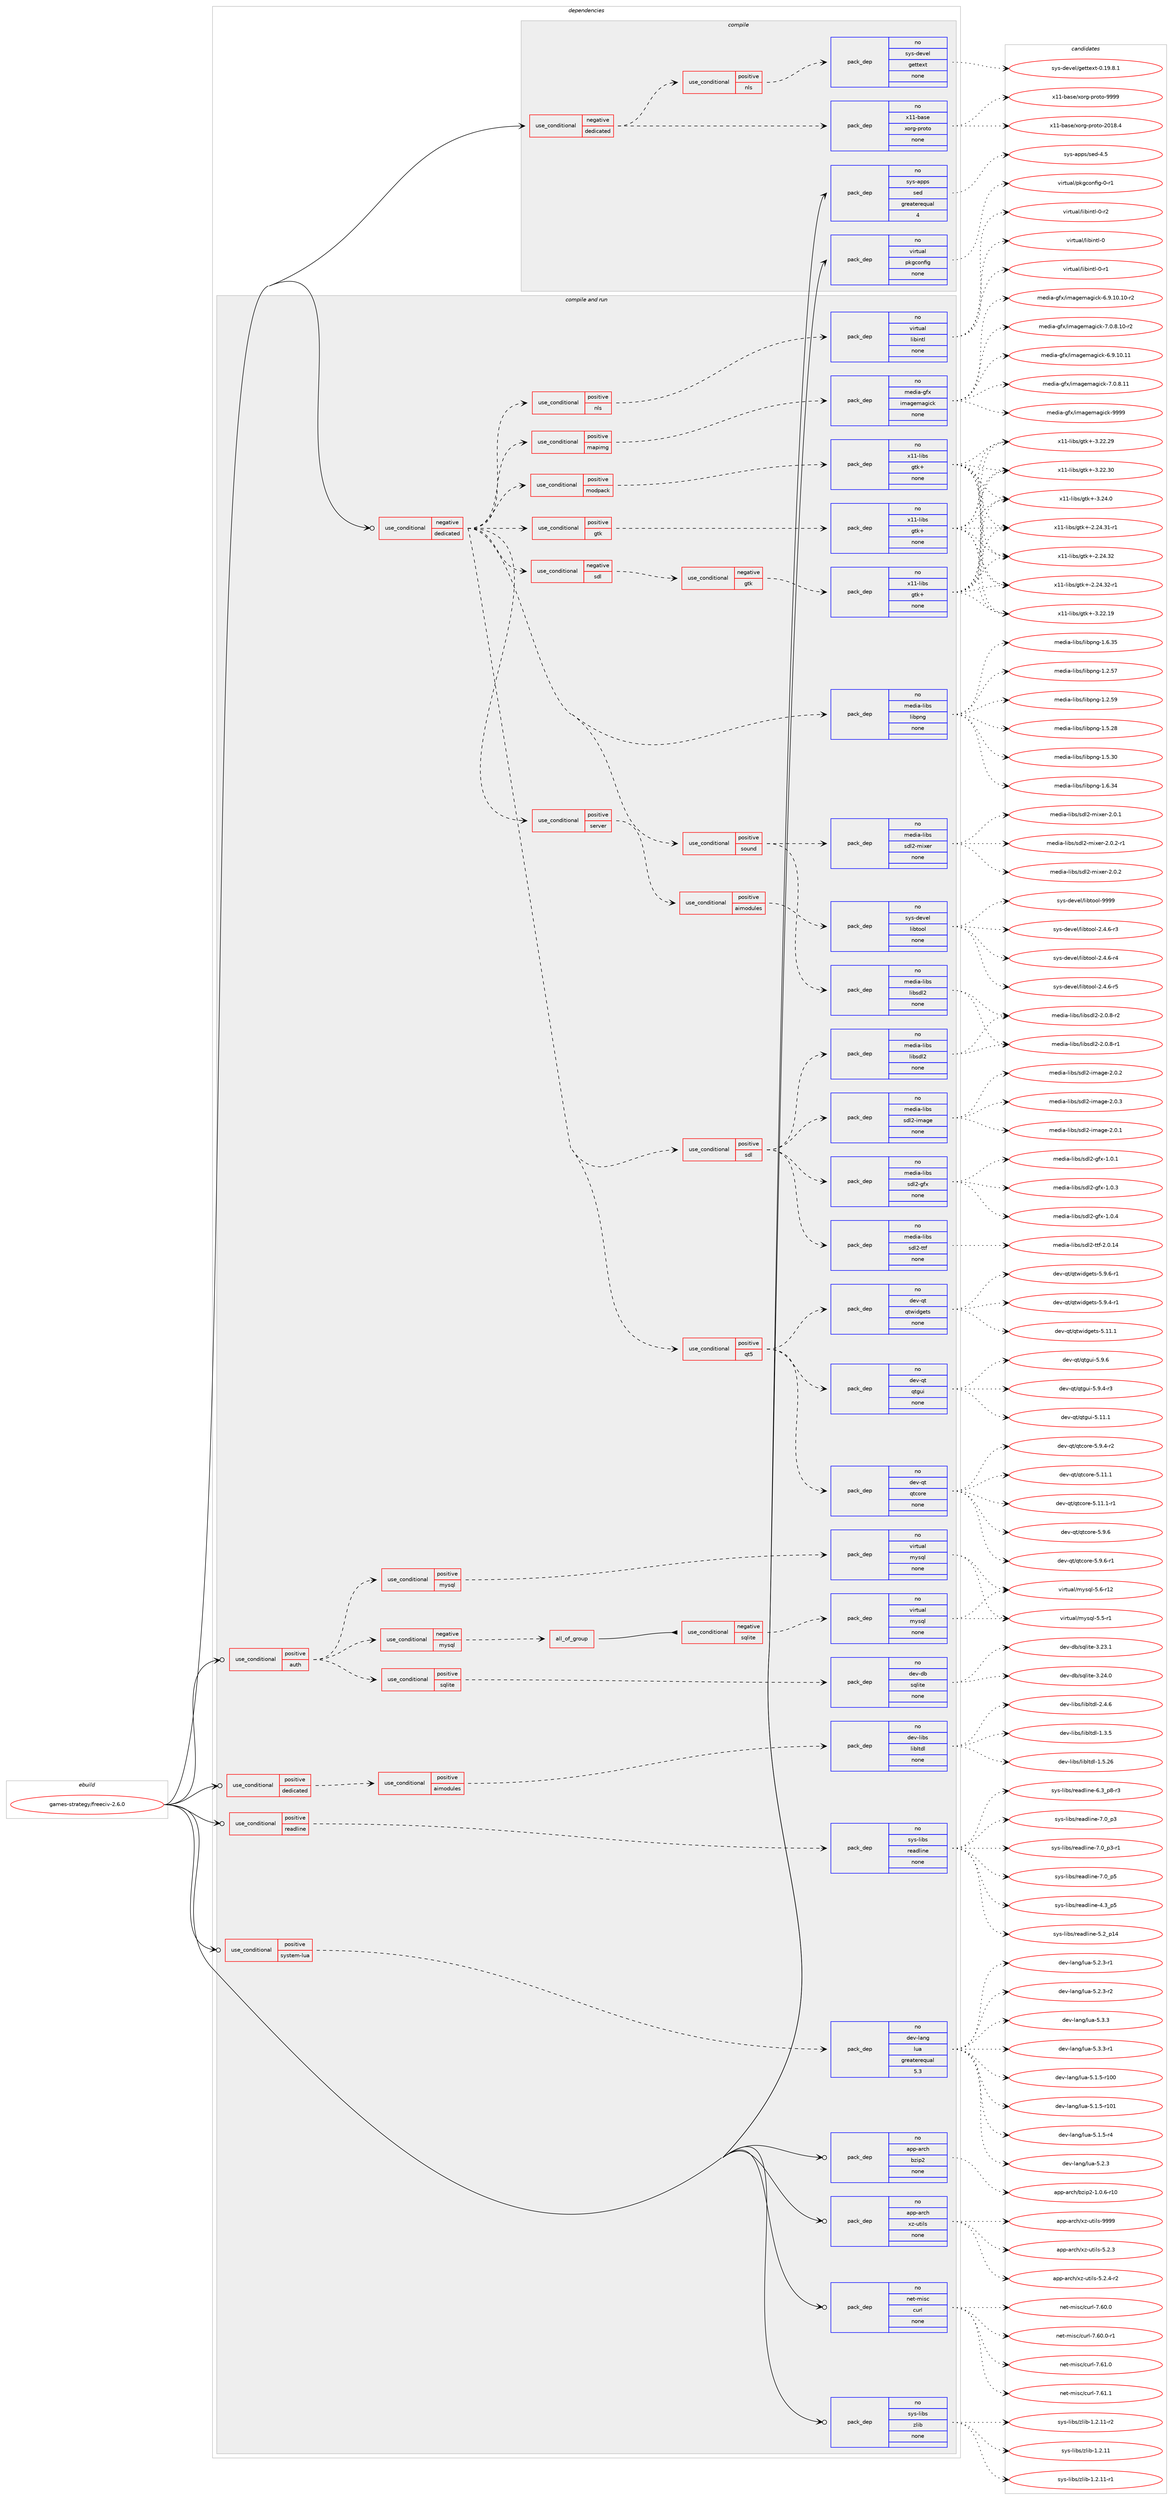 digraph prolog {

# *************
# Graph options
# *************

newrank=true;
concentrate=true;
compound=true;
graph [rankdir=LR,fontname=Helvetica,fontsize=10,ranksep=1.5];#, ranksep=2.5, nodesep=0.2];
edge  [arrowhead=vee];
node  [fontname=Helvetica,fontsize=10];

# **********
# The ebuild
# **********

subgraph cluster_leftcol {
color=gray;
rank=same;
label=<<i>ebuild</i>>;
id [label="games-strategy/freeciv-2.6.0", color=red, width=4, href="../games-strategy/freeciv-2.6.0.svg"];
}

# ****************
# The dependencies
# ****************

subgraph cluster_midcol {
color=gray;
label=<<i>dependencies</i>>;
subgraph cluster_compile {
fillcolor="#eeeeee";
style=filled;
label=<<i>compile</i>>;
subgraph cond2188 {
dependency6386 [label=<<TABLE BORDER="0" CELLBORDER="1" CELLSPACING="0" CELLPADDING="4"><TR><TD ROWSPAN="3" CELLPADDING="10">use_conditional</TD></TR><TR><TD>negative</TD></TR><TR><TD>dedicated</TD></TR></TABLE>>, shape=none, color=red];
subgraph pack4092 {
dependency6387 [label=<<TABLE BORDER="0" CELLBORDER="1" CELLSPACING="0" CELLPADDING="4" WIDTH="220"><TR><TD ROWSPAN="6" CELLPADDING="30">pack_dep</TD></TR><TR><TD WIDTH="110">no</TD></TR><TR><TD>x11-base</TD></TR><TR><TD>xorg-proto</TD></TR><TR><TD>none</TD></TR><TR><TD></TD></TR></TABLE>>, shape=none, color=blue];
}
dependency6386:e -> dependency6387:w [weight=20,style="dashed",arrowhead="vee"];
subgraph cond2189 {
dependency6388 [label=<<TABLE BORDER="0" CELLBORDER="1" CELLSPACING="0" CELLPADDING="4"><TR><TD ROWSPAN="3" CELLPADDING="10">use_conditional</TD></TR><TR><TD>positive</TD></TR><TR><TD>nls</TD></TR></TABLE>>, shape=none, color=red];
subgraph pack4093 {
dependency6389 [label=<<TABLE BORDER="0" CELLBORDER="1" CELLSPACING="0" CELLPADDING="4" WIDTH="220"><TR><TD ROWSPAN="6" CELLPADDING="30">pack_dep</TD></TR><TR><TD WIDTH="110">no</TD></TR><TR><TD>sys-devel</TD></TR><TR><TD>gettext</TD></TR><TR><TD>none</TD></TR><TR><TD></TD></TR></TABLE>>, shape=none, color=blue];
}
dependency6388:e -> dependency6389:w [weight=20,style="dashed",arrowhead="vee"];
}
dependency6386:e -> dependency6388:w [weight=20,style="dashed",arrowhead="vee"];
}
id:e -> dependency6386:w [weight=20,style="solid",arrowhead="vee"];
subgraph pack4094 {
dependency6390 [label=<<TABLE BORDER="0" CELLBORDER="1" CELLSPACING="0" CELLPADDING="4" WIDTH="220"><TR><TD ROWSPAN="6" CELLPADDING="30">pack_dep</TD></TR><TR><TD WIDTH="110">no</TD></TR><TR><TD>sys-apps</TD></TR><TR><TD>sed</TD></TR><TR><TD>greaterequal</TD></TR><TR><TD>4</TD></TR></TABLE>>, shape=none, color=blue];
}
id:e -> dependency6390:w [weight=20,style="solid",arrowhead="vee"];
subgraph pack4095 {
dependency6391 [label=<<TABLE BORDER="0" CELLBORDER="1" CELLSPACING="0" CELLPADDING="4" WIDTH="220"><TR><TD ROWSPAN="6" CELLPADDING="30">pack_dep</TD></TR><TR><TD WIDTH="110">no</TD></TR><TR><TD>virtual</TD></TR><TR><TD>pkgconfig</TD></TR><TR><TD>none</TD></TR><TR><TD></TD></TR></TABLE>>, shape=none, color=blue];
}
id:e -> dependency6391:w [weight=20,style="solid",arrowhead="vee"];
}
subgraph cluster_compileandrun {
fillcolor="#eeeeee";
style=filled;
label=<<i>compile and run</i>>;
subgraph cond2190 {
dependency6392 [label=<<TABLE BORDER="0" CELLBORDER="1" CELLSPACING="0" CELLPADDING="4"><TR><TD ROWSPAN="3" CELLPADDING="10">use_conditional</TD></TR><TR><TD>negative</TD></TR><TR><TD>dedicated</TD></TR></TABLE>>, shape=none, color=red];
subgraph pack4096 {
dependency6393 [label=<<TABLE BORDER="0" CELLBORDER="1" CELLSPACING="0" CELLPADDING="4" WIDTH="220"><TR><TD ROWSPAN="6" CELLPADDING="30">pack_dep</TD></TR><TR><TD WIDTH="110">no</TD></TR><TR><TD>media-libs</TD></TR><TR><TD>libpng</TD></TR><TR><TD>none</TD></TR><TR><TD></TD></TR></TABLE>>, shape=none, color=blue];
}
dependency6392:e -> dependency6393:w [weight=20,style="dashed",arrowhead="vee"];
subgraph cond2191 {
dependency6394 [label=<<TABLE BORDER="0" CELLBORDER="1" CELLSPACING="0" CELLPADDING="4"><TR><TD ROWSPAN="3" CELLPADDING="10">use_conditional</TD></TR><TR><TD>positive</TD></TR><TR><TD>gtk</TD></TR></TABLE>>, shape=none, color=red];
subgraph pack4097 {
dependency6395 [label=<<TABLE BORDER="0" CELLBORDER="1" CELLSPACING="0" CELLPADDING="4" WIDTH="220"><TR><TD ROWSPAN="6" CELLPADDING="30">pack_dep</TD></TR><TR><TD WIDTH="110">no</TD></TR><TR><TD>x11-libs</TD></TR><TR><TD>gtk+</TD></TR><TR><TD>none</TD></TR><TR><TD></TD></TR></TABLE>>, shape=none, color=blue];
}
dependency6394:e -> dependency6395:w [weight=20,style="dashed",arrowhead="vee"];
}
dependency6392:e -> dependency6394:w [weight=20,style="dashed",arrowhead="vee"];
subgraph cond2192 {
dependency6396 [label=<<TABLE BORDER="0" CELLBORDER="1" CELLSPACING="0" CELLPADDING="4"><TR><TD ROWSPAN="3" CELLPADDING="10">use_conditional</TD></TR><TR><TD>positive</TD></TR><TR><TD>mapimg</TD></TR></TABLE>>, shape=none, color=red];
subgraph pack4098 {
dependency6397 [label=<<TABLE BORDER="0" CELLBORDER="1" CELLSPACING="0" CELLPADDING="4" WIDTH="220"><TR><TD ROWSPAN="6" CELLPADDING="30">pack_dep</TD></TR><TR><TD WIDTH="110">no</TD></TR><TR><TD>media-gfx</TD></TR><TR><TD>imagemagick</TD></TR><TR><TD>none</TD></TR><TR><TD></TD></TR></TABLE>>, shape=none, color=blue];
}
dependency6396:e -> dependency6397:w [weight=20,style="dashed",arrowhead="vee"];
}
dependency6392:e -> dependency6396:w [weight=20,style="dashed",arrowhead="vee"];
subgraph cond2193 {
dependency6398 [label=<<TABLE BORDER="0" CELLBORDER="1" CELLSPACING="0" CELLPADDING="4"><TR><TD ROWSPAN="3" CELLPADDING="10">use_conditional</TD></TR><TR><TD>positive</TD></TR><TR><TD>modpack</TD></TR></TABLE>>, shape=none, color=red];
subgraph pack4099 {
dependency6399 [label=<<TABLE BORDER="0" CELLBORDER="1" CELLSPACING="0" CELLPADDING="4" WIDTH="220"><TR><TD ROWSPAN="6" CELLPADDING="30">pack_dep</TD></TR><TR><TD WIDTH="110">no</TD></TR><TR><TD>x11-libs</TD></TR><TR><TD>gtk+</TD></TR><TR><TD>none</TD></TR><TR><TD></TD></TR></TABLE>>, shape=none, color=blue];
}
dependency6398:e -> dependency6399:w [weight=20,style="dashed",arrowhead="vee"];
}
dependency6392:e -> dependency6398:w [weight=20,style="dashed",arrowhead="vee"];
subgraph cond2194 {
dependency6400 [label=<<TABLE BORDER="0" CELLBORDER="1" CELLSPACING="0" CELLPADDING="4"><TR><TD ROWSPAN="3" CELLPADDING="10">use_conditional</TD></TR><TR><TD>positive</TD></TR><TR><TD>nls</TD></TR></TABLE>>, shape=none, color=red];
subgraph pack4100 {
dependency6401 [label=<<TABLE BORDER="0" CELLBORDER="1" CELLSPACING="0" CELLPADDING="4" WIDTH="220"><TR><TD ROWSPAN="6" CELLPADDING="30">pack_dep</TD></TR><TR><TD WIDTH="110">no</TD></TR><TR><TD>virtual</TD></TR><TR><TD>libintl</TD></TR><TR><TD>none</TD></TR><TR><TD></TD></TR></TABLE>>, shape=none, color=blue];
}
dependency6400:e -> dependency6401:w [weight=20,style="dashed",arrowhead="vee"];
}
dependency6392:e -> dependency6400:w [weight=20,style="dashed",arrowhead="vee"];
subgraph cond2195 {
dependency6402 [label=<<TABLE BORDER="0" CELLBORDER="1" CELLSPACING="0" CELLPADDING="4"><TR><TD ROWSPAN="3" CELLPADDING="10">use_conditional</TD></TR><TR><TD>positive</TD></TR><TR><TD>qt5</TD></TR></TABLE>>, shape=none, color=red];
subgraph pack4101 {
dependency6403 [label=<<TABLE BORDER="0" CELLBORDER="1" CELLSPACING="0" CELLPADDING="4" WIDTH="220"><TR><TD ROWSPAN="6" CELLPADDING="30">pack_dep</TD></TR><TR><TD WIDTH="110">no</TD></TR><TR><TD>dev-qt</TD></TR><TR><TD>qtcore</TD></TR><TR><TD>none</TD></TR><TR><TD></TD></TR></TABLE>>, shape=none, color=blue];
}
dependency6402:e -> dependency6403:w [weight=20,style="dashed",arrowhead="vee"];
subgraph pack4102 {
dependency6404 [label=<<TABLE BORDER="0" CELLBORDER="1" CELLSPACING="0" CELLPADDING="4" WIDTH="220"><TR><TD ROWSPAN="6" CELLPADDING="30">pack_dep</TD></TR><TR><TD WIDTH="110">no</TD></TR><TR><TD>dev-qt</TD></TR><TR><TD>qtgui</TD></TR><TR><TD>none</TD></TR><TR><TD></TD></TR></TABLE>>, shape=none, color=blue];
}
dependency6402:e -> dependency6404:w [weight=20,style="dashed",arrowhead="vee"];
subgraph pack4103 {
dependency6405 [label=<<TABLE BORDER="0" CELLBORDER="1" CELLSPACING="0" CELLPADDING="4" WIDTH="220"><TR><TD ROWSPAN="6" CELLPADDING="30">pack_dep</TD></TR><TR><TD WIDTH="110">no</TD></TR><TR><TD>dev-qt</TD></TR><TR><TD>qtwidgets</TD></TR><TR><TD>none</TD></TR><TR><TD></TD></TR></TABLE>>, shape=none, color=blue];
}
dependency6402:e -> dependency6405:w [weight=20,style="dashed",arrowhead="vee"];
}
dependency6392:e -> dependency6402:w [weight=20,style="dashed",arrowhead="vee"];
subgraph cond2196 {
dependency6406 [label=<<TABLE BORDER="0" CELLBORDER="1" CELLSPACING="0" CELLPADDING="4"><TR><TD ROWSPAN="3" CELLPADDING="10">use_conditional</TD></TR><TR><TD>positive</TD></TR><TR><TD>sdl</TD></TR></TABLE>>, shape=none, color=red];
subgraph pack4104 {
dependency6407 [label=<<TABLE BORDER="0" CELLBORDER="1" CELLSPACING="0" CELLPADDING="4" WIDTH="220"><TR><TD ROWSPAN="6" CELLPADDING="30">pack_dep</TD></TR><TR><TD WIDTH="110">no</TD></TR><TR><TD>media-libs</TD></TR><TR><TD>libsdl2</TD></TR><TR><TD>none</TD></TR><TR><TD></TD></TR></TABLE>>, shape=none, color=blue];
}
dependency6406:e -> dependency6407:w [weight=20,style="dashed",arrowhead="vee"];
subgraph pack4105 {
dependency6408 [label=<<TABLE BORDER="0" CELLBORDER="1" CELLSPACING="0" CELLPADDING="4" WIDTH="220"><TR><TD ROWSPAN="6" CELLPADDING="30">pack_dep</TD></TR><TR><TD WIDTH="110">no</TD></TR><TR><TD>media-libs</TD></TR><TR><TD>sdl2-gfx</TD></TR><TR><TD>none</TD></TR><TR><TD></TD></TR></TABLE>>, shape=none, color=blue];
}
dependency6406:e -> dependency6408:w [weight=20,style="dashed",arrowhead="vee"];
subgraph pack4106 {
dependency6409 [label=<<TABLE BORDER="0" CELLBORDER="1" CELLSPACING="0" CELLPADDING="4" WIDTH="220"><TR><TD ROWSPAN="6" CELLPADDING="30">pack_dep</TD></TR><TR><TD WIDTH="110">no</TD></TR><TR><TD>media-libs</TD></TR><TR><TD>sdl2-image</TD></TR><TR><TD>none</TD></TR><TR><TD></TD></TR></TABLE>>, shape=none, color=blue];
}
dependency6406:e -> dependency6409:w [weight=20,style="dashed",arrowhead="vee"];
subgraph pack4107 {
dependency6410 [label=<<TABLE BORDER="0" CELLBORDER="1" CELLSPACING="0" CELLPADDING="4" WIDTH="220"><TR><TD ROWSPAN="6" CELLPADDING="30">pack_dep</TD></TR><TR><TD WIDTH="110">no</TD></TR><TR><TD>media-libs</TD></TR><TR><TD>sdl2-ttf</TD></TR><TR><TD>none</TD></TR><TR><TD></TD></TR></TABLE>>, shape=none, color=blue];
}
dependency6406:e -> dependency6410:w [weight=20,style="dashed",arrowhead="vee"];
}
dependency6392:e -> dependency6406:w [weight=20,style="dashed",arrowhead="vee"];
subgraph cond2197 {
dependency6411 [label=<<TABLE BORDER="0" CELLBORDER="1" CELLSPACING="0" CELLPADDING="4"><TR><TD ROWSPAN="3" CELLPADDING="10">use_conditional</TD></TR><TR><TD>positive</TD></TR><TR><TD>server</TD></TR></TABLE>>, shape=none, color=red];
subgraph cond2198 {
dependency6412 [label=<<TABLE BORDER="0" CELLBORDER="1" CELLSPACING="0" CELLPADDING="4"><TR><TD ROWSPAN="3" CELLPADDING="10">use_conditional</TD></TR><TR><TD>positive</TD></TR><TR><TD>aimodules</TD></TR></TABLE>>, shape=none, color=red];
subgraph pack4108 {
dependency6413 [label=<<TABLE BORDER="0" CELLBORDER="1" CELLSPACING="0" CELLPADDING="4" WIDTH="220"><TR><TD ROWSPAN="6" CELLPADDING="30">pack_dep</TD></TR><TR><TD WIDTH="110">no</TD></TR><TR><TD>sys-devel</TD></TR><TR><TD>libtool</TD></TR><TR><TD>none</TD></TR><TR><TD></TD></TR></TABLE>>, shape=none, color=blue];
}
dependency6412:e -> dependency6413:w [weight=20,style="dashed",arrowhead="vee"];
}
dependency6411:e -> dependency6412:w [weight=20,style="dashed",arrowhead="vee"];
}
dependency6392:e -> dependency6411:w [weight=20,style="dashed",arrowhead="vee"];
subgraph cond2199 {
dependency6414 [label=<<TABLE BORDER="0" CELLBORDER="1" CELLSPACING="0" CELLPADDING="4"><TR><TD ROWSPAN="3" CELLPADDING="10">use_conditional</TD></TR><TR><TD>positive</TD></TR><TR><TD>sound</TD></TR></TABLE>>, shape=none, color=red];
subgraph pack4109 {
dependency6415 [label=<<TABLE BORDER="0" CELLBORDER="1" CELLSPACING="0" CELLPADDING="4" WIDTH="220"><TR><TD ROWSPAN="6" CELLPADDING="30">pack_dep</TD></TR><TR><TD WIDTH="110">no</TD></TR><TR><TD>media-libs</TD></TR><TR><TD>libsdl2</TD></TR><TR><TD>none</TD></TR><TR><TD></TD></TR></TABLE>>, shape=none, color=blue];
}
dependency6414:e -> dependency6415:w [weight=20,style="dashed",arrowhead="vee"];
subgraph pack4110 {
dependency6416 [label=<<TABLE BORDER="0" CELLBORDER="1" CELLSPACING="0" CELLPADDING="4" WIDTH="220"><TR><TD ROWSPAN="6" CELLPADDING="30">pack_dep</TD></TR><TR><TD WIDTH="110">no</TD></TR><TR><TD>media-libs</TD></TR><TR><TD>sdl2-mixer</TD></TR><TR><TD>none</TD></TR><TR><TD></TD></TR></TABLE>>, shape=none, color=blue];
}
dependency6414:e -> dependency6416:w [weight=20,style="dashed",arrowhead="vee"];
}
dependency6392:e -> dependency6414:w [weight=20,style="dashed",arrowhead="vee"];
subgraph cond2200 {
dependency6417 [label=<<TABLE BORDER="0" CELLBORDER="1" CELLSPACING="0" CELLPADDING="4"><TR><TD ROWSPAN="3" CELLPADDING="10">use_conditional</TD></TR><TR><TD>negative</TD></TR><TR><TD>sdl</TD></TR></TABLE>>, shape=none, color=red];
subgraph cond2201 {
dependency6418 [label=<<TABLE BORDER="0" CELLBORDER="1" CELLSPACING="0" CELLPADDING="4"><TR><TD ROWSPAN="3" CELLPADDING="10">use_conditional</TD></TR><TR><TD>negative</TD></TR><TR><TD>gtk</TD></TR></TABLE>>, shape=none, color=red];
subgraph pack4111 {
dependency6419 [label=<<TABLE BORDER="0" CELLBORDER="1" CELLSPACING="0" CELLPADDING="4" WIDTH="220"><TR><TD ROWSPAN="6" CELLPADDING="30">pack_dep</TD></TR><TR><TD WIDTH="110">no</TD></TR><TR><TD>x11-libs</TD></TR><TR><TD>gtk+</TD></TR><TR><TD>none</TD></TR><TR><TD></TD></TR></TABLE>>, shape=none, color=blue];
}
dependency6418:e -> dependency6419:w [weight=20,style="dashed",arrowhead="vee"];
}
dependency6417:e -> dependency6418:w [weight=20,style="dashed",arrowhead="vee"];
}
dependency6392:e -> dependency6417:w [weight=20,style="dashed",arrowhead="vee"];
}
id:e -> dependency6392:w [weight=20,style="solid",arrowhead="odotvee"];
subgraph cond2202 {
dependency6420 [label=<<TABLE BORDER="0" CELLBORDER="1" CELLSPACING="0" CELLPADDING="4"><TR><TD ROWSPAN="3" CELLPADDING="10">use_conditional</TD></TR><TR><TD>positive</TD></TR><TR><TD>auth</TD></TR></TABLE>>, shape=none, color=red];
subgraph cond2203 {
dependency6421 [label=<<TABLE BORDER="0" CELLBORDER="1" CELLSPACING="0" CELLPADDING="4"><TR><TD ROWSPAN="3" CELLPADDING="10">use_conditional</TD></TR><TR><TD>positive</TD></TR><TR><TD>mysql</TD></TR></TABLE>>, shape=none, color=red];
subgraph pack4112 {
dependency6422 [label=<<TABLE BORDER="0" CELLBORDER="1" CELLSPACING="0" CELLPADDING="4" WIDTH="220"><TR><TD ROWSPAN="6" CELLPADDING="30">pack_dep</TD></TR><TR><TD WIDTH="110">no</TD></TR><TR><TD>virtual</TD></TR><TR><TD>mysql</TD></TR><TR><TD>none</TD></TR><TR><TD></TD></TR></TABLE>>, shape=none, color=blue];
}
dependency6421:e -> dependency6422:w [weight=20,style="dashed",arrowhead="vee"];
}
dependency6420:e -> dependency6421:w [weight=20,style="dashed",arrowhead="vee"];
subgraph cond2204 {
dependency6423 [label=<<TABLE BORDER="0" CELLBORDER="1" CELLSPACING="0" CELLPADDING="4"><TR><TD ROWSPAN="3" CELLPADDING="10">use_conditional</TD></TR><TR><TD>positive</TD></TR><TR><TD>sqlite</TD></TR></TABLE>>, shape=none, color=red];
subgraph pack4113 {
dependency6424 [label=<<TABLE BORDER="0" CELLBORDER="1" CELLSPACING="0" CELLPADDING="4" WIDTH="220"><TR><TD ROWSPAN="6" CELLPADDING="30">pack_dep</TD></TR><TR><TD WIDTH="110">no</TD></TR><TR><TD>dev-db</TD></TR><TR><TD>sqlite</TD></TR><TR><TD>none</TD></TR><TR><TD></TD></TR></TABLE>>, shape=none, color=blue];
}
dependency6423:e -> dependency6424:w [weight=20,style="dashed",arrowhead="vee"];
}
dependency6420:e -> dependency6423:w [weight=20,style="dashed",arrowhead="vee"];
subgraph cond2205 {
dependency6425 [label=<<TABLE BORDER="0" CELLBORDER="1" CELLSPACING="0" CELLPADDING="4"><TR><TD ROWSPAN="3" CELLPADDING="10">use_conditional</TD></TR><TR><TD>negative</TD></TR><TR><TD>mysql</TD></TR></TABLE>>, shape=none, color=red];
subgraph all11 {
dependency6426 [label=<<TABLE BORDER="0" CELLBORDER="1" CELLSPACING="0" CELLPADDING="4"><TR><TD CELLPADDING="10">all_of_group</TD></TR></TABLE>>, shape=none, color=red];subgraph cond2206 {
dependency6427 [label=<<TABLE BORDER="0" CELLBORDER="1" CELLSPACING="0" CELLPADDING="4"><TR><TD ROWSPAN="3" CELLPADDING="10">use_conditional</TD></TR><TR><TD>negative</TD></TR><TR><TD>sqlite</TD></TR></TABLE>>, shape=none, color=red];
subgraph pack4114 {
dependency6428 [label=<<TABLE BORDER="0" CELLBORDER="1" CELLSPACING="0" CELLPADDING="4" WIDTH="220"><TR><TD ROWSPAN="6" CELLPADDING="30">pack_dep</TD></TR><TR><TD WIDTH="110">no</TD></TR><TR><TD>virtual</TD></TR><TR><TD>mysql</TD></TR><TR><TD>none</TD></TR><TR><TD></TD></TR></TABLE>>, shape=none, color=blue];
}
dependency6427:e -> dependency6428:w [weight=20,style="dashed",arrowhead="vee"];
}
dependency6426:e -> dependency6427:w [weight=20,style="solid",arrowhead="inv"];
}
dependency6425:e -> dependency6426:w [weight=20,style="dashed",arrowhead="vee"];
}
dependency6420:e -> dependency6425:w [weight=20,style="dashed",arrowhead="vee"];
}
id:e -> dependency6420:w [weight=20,style="solid",arrowhead="odotvee"];
subgraph cond2207 {
dependency6429 [label=<<TABLE BORDER="0" CELLBORDER="1" CELLSPACING="0" CELLPADDING="4"><TR><TD ROWSPAN="3" CELLPADDING="10">use_conditional</TD></TR><TR><TD>positive</TD></TR><TR><TD>dedicated</TD></TR></TABLE>>, shape=none, color=red];
subgraph cond2208 {
dependency6430 [label=<<TABLE BORDER="0" CELLBORDER="1" CELLSPACING="0" CELLPADDING="4"><TR><TD ROWSPAN="3" CELLPADDING="10">use_conditional</TD></TR><TR><TD>positive</TD></TR><TR><TD>aimodules</TD></TR></TABLE>>, shape=none, color=red];
subgraph pack4115 {
dependency6431 [label=<<TABLE BORDER="0" CELLBORDER="1" CELLSPACING="0" CELLPADDING="4" WIDTH="220"><TR><TD ROWSPAN="6" CELLPADDING="30">pack_dep</TD></TR><TR><TD WIDTH="110">no</TD></TR><TR><TD>dev-libs</TD></TR><TR><TD>libltdl</TD></TR><TR><TD>none</TD></TR><TR><TD></TD></TR></TABLE>>, shape=none, color=blue];
}
dependency6430:e -> dependency6431:w [weight=20,style="dashed",arrowhead="vee"];
}
dependency6429:e -> dependency6430:w [weight=20,style="dashed",arrowhead="vee"];
}
id:e -> dependency6429:w [weight=20,style="solid",arrowhead="odotvee"];
subgraph cond2209 {
dependency6432 [label=<<TABLE BORDER="0" CELLBORDER="1" CELLSPACING="0" CELLPADDING="4"><TR><TD ROWSPAN="3" CELLPADDING="10">use_conditional</TD></TR><TR><TD>positive</TD></TR><TR><TD>readline</TD></TR></TABLE>>, shape=none, color=red];
subgraph pack4116 {
dependency6433 [label=<<TABLE BORDER="0" CELLBORDER="1" CELLSPACING="0" CELLPADDING="4" WIDTH="220"><TR><TD ROWSPAN="6" CELLPADDING="30">pack_dep</TD></TR><TR><TD WIDTH="110">no</TD></TR><TR><TD>sys-libs</TD></TR><TR><TD>readline</TD></TR><TR><TD>none</TD></TR><TR><TD></TD></TR></TABLE>>, shape=none, color=blue];
}
dependency6432:e -> dependency6433:w [weight=20,style="dashed",arrowhead="vee"];
}
id:e -> dependency6432:w [weight=20,style="solid",arrowhead="odotvee"];
subgraph cond2210 {
dependency6434 [label=<<TABLE BORDER="0" CELLBORDER="1" CELLSPACING="0" CELLPADDING="4"><TR><TD ROWSPAN="3" CELLPADDING="10">use_conditional</TD></TR><TR><TD>positive</TD></TR><TR><TD>system-lua</TD></TR></TABLE>>, shape=none, color=red];
subgraph pack4117 {
dependency6435 [label=<<TABLE BORDER="0" CELLBORDER="1" CELLSPACING="0" CELLPADDING="4" WIDTH="220"><TR><TD ROWSPAN="6" CELLPADDING="30">pack_dep</TD></TR><TR><TD WIDTH="110">no</TD></TR><TR><TD>dev-lang</TD></TR><TR><TD>lua</TD></TR><TR><TD>greaterequal</TD></TR><TR><TD>5.3</TD></TR></TABLE>>, shape=none, color=blue];
}
dependency6434:e -> dependency6435:w [weight=20,style="dashed",arrowhead="vee"];
}
id:e -> dependency6434:w [weight=20,style="solid",arrowhead="odotvee"];
subgraph pack4118 {
dependency6436 [label=<<TABLE BORDER="0" CELLBORDER="1" CELLSPACING="0" CELLPADDING="4" WIDTH="220"><TR><TD ROWSPAN="6" CELLPADDING="30">pack_dep</TD></TR><TR><TD WIDTH="110">no</TD></TR><TR><TD>app-arch</TD></TR><TR><TD>bzip2</TD></TR><TR><TD>none</TD></TR><TR><TD></TD></TR></TABLE>>, shape=none, color=blue];
}
id:e -> dependency6436:w [weight=20,style="solid",arrowhead="odotvee"];
subgraph pack4119 {
dependency6437 [label=<<TABLE BORDER="0" CELLBORDER="1" CELLSPACING="0" CELLPADDING="4" WIDTH="220"><TR><TD ROWSPAN="6" CELLPADDING="30">pack_dep</TD></TR><TR><TD WIDTH="110">no</TD></TR><TR><TD>app-arch</TD></TR><TR><TD>xz-utils</TD></TR><TR><TD>none</TD></TR><TR><TD></TD></TR></TABLE>>, shape=none, color=blue];
}
id:e -> dependency6437:w [weight=20,style="solid",arrowhead="odotvee"];
subgraph pack4120 {
dependency6438 [label=<<TABLE BORDER="0" CELLBORDER="1" CELLSPACING="0" CELLPADDING="4" WIDTH="220"><TR><TD ROWSPAN="6" CELLPADDING="30">pack_dep</TD></TR><TR><TD WIDTH="110">no</TD></TR><TR><TD>net-misc</TD></TR><TR><TD>curl</TD></TR><TR><TD>none</TD></TR><TR><TD></TD></TR></TABLE>>, shape=none, color=blue];
}
id:e -> dependency6438:w [weight=20,style="solid",arrowhead="odotvee"];
subgraph pack4121 {
dependency6439 [label=<<TABLE BORDER="0" CELLBORDER="1" CELLSPACING="0" CELLPADDING="4" WIDTH="220"><TR><TD ROWSPAN="6" CELLPADDING="30">pack_dep</TD></TR><TR><TD WIDTH="110">no</TD></TR><TR><TD>sys-libs</TD></TR><TR><TD>zlib</TD></TR><TR><TD>none</TD></TR><TR><TD></TD></TR></TABLE>>, shape=none, color=blue];
}
id:e -> dependency6439:w [weight=20,style="solid",arrowhead="odotvee"];
}
subgraph cluster_run {
fillcolor="#eeeeee";
style=filled;
label=<<i>run</i>>;
}
}

# **************
# The candidates
# **************

subgraph cluster_choices {
rank=same;
color=gray;
label=<<i>candidates</i>>;

subgraph choice4092 {
color=black;
nodesep=1;
choice1204949459897115101471201111141034511211411111611145504849564652 [label="x11-base/xorg-proto-2018.4", color=red, width=4,href="../x11-base/xorg-proto-2018.4.svg"];
choice120494945989711510147120111114103451121141111161114557575757 [label="x11-base/xorg-proto-9999", color=red, width=4,href="../x11-base/xorg-proto-9999.svg"];
dependency6387:e -> choice1204949459897115101471201111141034511211411111611145504849564652:w [style=dotted,weight="100"];
dependency6387:e -> choice120494945989711510147120111114103451121141111161114557575757:w [style=dotted,weight="100"];
}
subgraph choice4093 {
color=black;
nodesep=1;
choice1151211154510010111810110847103101116116101120116454846495746564649 [label="sys-devel/gettext-0.19.8.1", color=red, width=4,href="../sys-devel/gettext-0.19.8.1.svg"];
dependency6389:e -> choice1151211154510010111810110847103101116116101120116454846495746564649:w [style=dotted,weight="100"];
}
subgraph choice4094 {
color=black;
nodesep=1;
choice11512111545971121121154711510110045524653 [label="sys-apps/sed-4.5", color=red, width=4,href="../sys-apps/sed-4.5.svg"];
dependency6390:e -> choice11512111545971121121154711510110045524653:w [style=dotted,weight="100"];
}
subgraph choice4095 {
color=black;
nodesep=1;
choice11810511411611797108471121071039911111010210510345484511449 [label="virtual/pkgconfig-0-r1", color=red, width=4,href="../virtual/pkgconfig-0-r1.svg"];
dependency6391:e -> choice11810511411611797108471121071039911111010210510345484511449:w [style=dotted,weight="100"];
}
subgraph choice4096 {
color=black;
nodesep=1;
choice109101100105974510810598115471081059811211010345494650465355 [label="media-libs/libpng-1.2.57", color=red, width=4,href="../media-libs/libpng-1.2.57.svg"];
choice109101100105974510810598115471081059811211010345494650465357 [label="media-libs/libpng-1.2.59", color=red, width=4,href="../media-libs/libpng-1.2.59.svg"];
choice109101100105974510810598115471081059811211010345494653465056 [label="media-libs/libpng-1.5.28", color=red, width=4,href="../media-libs/libpng-1.5.28.svg"];
choice109101100105974510810598115471081059811211010345494653465148 [label="media-libs/libpng-1.5.30", color=red, width=4,href="../media-libs/libpng-1.5.30.svg"];
choice109101100105974510810598115471081059811211010345494654465152 [label="media-libs/libpng-1.6.34", color=red, width=4,href="../media-libs/libpng-1.6.34.svg"];
choice109101100105974510810598115471081059811211010345494654465153 [label="media-libs/libpng-1.6.35", color=red, width=4,href="../media-libs/libpng-1.6.35.svg"];
dependency6393:e -> choice109101100105974510810598115471081059811211010345494650465355:w [style=dotted,weight="100"];
dependency6393:e -> choice109101100105974510810598115471081059811211010345494650465357:w [style=dotted,weight="100"];
dependency6393:e -> choice109101100105974510810598115471081059811211010345494653465056:w [style=dotted,weight="100"];
dependency6393:e -> choice109101100105974510810598115471081059811211010345494653465148:w [style=dotted,weight="100"];
dependency6393:e -> choice109101100105974510810598115471081059811211010345494654465152:w [style=dotted,weight="100"];
dependency6393:e -> choice109101100105974510810598115471081059811211010345494654465153:w [style=dotted,weight="100"];
}
subgraph choice4097 {
color=black;
nodesep=1;
choice12049494510810598115471031161074345504650524651494511449 [label="x11-libs/gtk+-2.24.31-r1", color=red, width=4,href="../x11-libs/gtk+-2.24.31-r1.svg"];
choice1204949451081059811547103116107434550465052465150 [label="x11-libs/gtk+-2.24.32", color=red, width=4,href="../x11-libs/gtk+-2.24.32.svg"];
choice12049494510810598115471031161074345504650524651504511449 [label="x11-libs/gtk+-2.24.32-r1", color=red, width=4,href="../x11-libs/gtk+-2.24.32-r1.svg"];
choice1204949451081059811547103116107434551465050464957 [label="x11-libs/gtk+-3.22.19", color=red, width=4,href="../x11-libs/gtk+-3.22.19.svg"];
choice1204949451081059811547103116107434551465050465057 [label="x11-libs/gtk+-3.22.29", color=red, width=4,href="../x11-libs/gtk+-3.22.29.svg"];
choice1204949451081059811547103116107434551465050465148 [label="x11-libs/gtk+-3.22.30", color=red, width=4,href="../x11-libs/gtk+-3.22.30.svg"];
choice12049494510810598115471031161074345514650524648 [label="x11-libs/gtk+-3.24.0", color=red, width=4,href="../x11-libs/gtk+-3.24.0.svg"];
dependency6395:e -> choice12049494510810598115471031161074345504650524651494511449:w [style=dotted,weight="100"];
dependency6395:e -> choice1204949451081059811547103116107434550465052465150:w [style=dotted,weight="100"];
dependency6395:e -> choice12049494510810598115471031161074345504650524651504511449:w [style=dotted,weight="100"];
dependency6395:e -> choice1204949451081059811547103116107434551465050464957:w [style=dotted,weight="100"];
dependency6395:e -> choice1204949451081059811547103116107434551465050465057:w [style=dotted,weight="100"];
dependency6395:e -> choice1204949451081059811547103116107434551465050465148:w [style=dotted,weight="100"];
dependency6395:e -> choice12049494510810598115471031161074345514650524648:w [style=dotted,weight="100"];
}
subgraph choice4098 {
color=black;
nodesep=1;
choice109101100105974510310212047105109971031011099710310599107455446574649484649484511450 [label="media-gfx/imagemagick-6.9.10.10-r2", color=red, width=4,href="../media-gfx/imagemagick-6.9.10.10-r2.svg"];
choice1091011001059745103102120471051099710310110997103105991074555464846564649484511450 [label="media-gfx/imagemagick-7.0.8.10-r2", color=red, width=4,href="../media-gfx/imagemagick-7.0.8.10-r2.svg"];
choice10910110010597451031021204710510997103101109971031059910745544657464948464949 [label="media-gfx/imagemagick-6.9.10.11", color=red, width=4,href="../media-gfx/imagemagick-6.9.10.11.svg"];
choice109101100105974510310212047105109971031011099710310599107455546484656464949 [label="media-gfx/imagemagick-7.0.8.11", color=red, width=4,href="../media-gfx/imagemagick-7.0.8.11.svg"];
choice1091011001059745103102120471051099710310110997103105991074557575757 [label="media-gfx/imagemagick-9999", color=red, width=4,href="../media-gfx/imagemagick-9999.svg"];
dependency6397:e -> choice109101100105974510310212047105109971031011099710310599107455446574649484649484511450:w [style=dotted,weight="100"];
dependency6397:e -> choice1091011001059745103102120471051099710310110997103105991074555464846564649484511450:w [style=dotted,weight="100"];
dependency6397:e -> choice10910110010597451031021204710510997103101109971031059910745544657464948464949:w [style=dotted,weight="100"];
dependency6397:e -> choice109101100105974510310212047105109971031011099710310599107455546484656464949:w [style=dotted,weight="100"];
dependency6397:e -> choice1091011001059745103102120471051099710310110997103105991074557575757:w [style=dotted,weight="100"];
}
subgraph choice4099 {
color=black;
nodesep=1;
choice12049494510810598115471031161074345504650524651494511449 [label="x11-libs/gtk+-2.24.31-r1", color=red, width=4,href="../x11-libs/gtk+-2.24.31-r1.svg"];
choice1204949451081059811547103116107434550465052465150 [label="x11-libs/gtk+-2.24.32", color=red, width=4,href="../x11-libs/gtk+-2.24.32.svg"];
choice12049494510810598115471031161074345504650524651504511449 [label="x11-libs/gtk+-2.24.32-r1", color=red, width=4,href="../x11-libs/gtk+-2.24.32-r1.svg"];
choice1204949451081059811547103116107434551465050464957 [label="x11-libs/gtk+-3.22.19", color=red, width=4,href="../x11-libs/gtk+-3.22.19.svg"];
choice1204949451081059811547103116107434551465050465057 [label="x11-libs/gtk+-3.22.29", color=red, width=4,href="../x11-libs/gtk+-3.22.29.svg"];
choice1204949451081059811547103116107434551465050465148 [label="x11-libs/gtk+-3.22.30", color=red, width=4,href="../x11-libs/gtk+-3.22.30.svg"];
choice12049494510810598115471031161074345514650524648 [label="x11-libs/gtk+-3.24.0", color=red, width=4,href="../x11-libs/gtk+-3.24.0.svg"];
dependency6399:e -> choice12049494510810598115471031161074345504650524651494511449:w [style=dotted,weight="100"];
dependency6399:e -> choice1204949451081059811547103116107434550465052465150:w [style=dotted,weight="100"];
dependency6399:e -> choice12049494510810598115471031161074345504650524651504511449:w [style=dotted,weight="100"];
dependency6399:e -> choice1204949451081059811547103116107434551465050464957:w [style=dotted,weight="100"];
dependency6399:e -> choice1204949451081059811547103116107434551465050465057:w [style=dotted,weight="100"];
dependency6399:e -> choice1204949451081059811547103116107434551465050465148:w [style=dotted,weight="100"];
dependency6399:e -> choice12049494510810598115471031161074345514650524648:w [style=dotted,weight="100"];
}
subgraph choice4100 {
color=black;
nodesep=1;
choice1181051141161179710847108105981051101161084548 [label="virtual/libintl-0", color=red, width=4,href="../virtual/libintl-0.svg"];
choice11810511411611797108471081059810511011610845484511449 [label="virtual/libintl-0-r1", color=red, width=4,href="../virtual/libintl-0-r1.svg"];
choice11810511411611797108471081059810511011610845484511450 [label="virtual/libintl-0-r2", color=red, width=4,href="../virtual/libintl-0-r2.svg"];
dependency6401:e -> choice1181051141161179710847108105981051101161084548:w [style=dotted,weight="100"];
dependency6401:e -> choice11810511411611797108471081059810511011610845484511449:w [style=dotted,weight="100"];
dependency6401:e -> choice11810511411611797108471081059810511011610845484511450:w [style=dotted,weight="100"];
}
subgraph choice4101 {
color=black;
nodesep=1;
choice1001011184511311647113116991111141014553465746524511450 [label="dev-qt/qtcore-5.9.4-r2", color=red, width=4,href="../dev-qt/qtcore-5.9.4-r2.svg"];
choice10010111845113116471131169911111410145534649494649 [label="dev-qt/qtcore-5.11.1", color=red, width=4,href="../dev-qt/qtcore-5.11.1.svg"];
choice100101118451131164711311699111114101455346494946494511449 [label="dev-qt/qtcore-5.11.1-r1", color=red, width=4,href="../dev-qt/qtcore-5.11.1-r1.svg"];
choice100101118451131164711311699111114101455346574654 [label="dev-qt/qtcore-5.9.6", color=red, width=4,href="../dev-qt/qtcore-5.9.6.svg"];
choice1001011184511311647113116991111141014553465746544511449 [label="dev-qt/qtcore-5.9.6-r1", color=red, width=4,href="../dev-qt/qtcore-5.9.6-r1.svg"];
dependency6403:e -> choice1001011184511311647113116991111141014553465746524511450:w [style=dotted,weight="100"];
dependency6403:e -> choice10010111845113116471131169911111410145534649494649:w [style=dotted,weight="100"];
dependency6403:e -> choice100101118451131164711311699111114101455346494946494511449:w [style=dotted,weight="100"];
dependency6403:e -> choice100101118451131164711311699111114101455346574654:w [style=dotted,weight="100"];
dependency6403:e -> choice1001011184511311647113116991111141014553465746544511449:w [style=dotted,weight="100"];
}
subgraph choice4102 {
color=black;
nodesep=1;
choice10010111845113116471131161031171054553465746524511451 [label="dev-qt/qtgui-5.9.4-r3", color=red, width=4,href="../dev-qt/qtgui-5.9.4-r3.svg"];
choice100101118451131164711311610311710545534649494649 [label="dev-qt/qtgui-5.11.1", color=red, width=4,href="../dev-qt/qtgui-5.11.1.svg"];
choice1001011184511311647113116103117105455346574654 [label="dev-qt/qtgui-5.9.6", color=red, width=4,href="../dev-qt/qtgui-5.9.6.svg"];
dependency6404:e -> choice10010111845113116471131161031171054553465746524511451:w [style=dotted,weight="100"];
dependency6404:e -> choice100101118451131164711311610311710545534649494649:w [style=dotted,weight="100"];
dependency6404:e -> choice1001011184511311647113116103117105455346574654:w [style=dotted,weight="100"];
}
subgraph choice4103 {
color=black;
nodesep=1;
choice10010111845113116471131161191051001031011161154553465746524511449 [label="dev-qt/qtwidgets-5.9.4-r1", color=red, width=4,href="../dev-qt/qtwidgets-5.9.4-r1.svg"];
choice100101118451131164711311611910510010310111611545534649494649 [label="dev-qt/qtwidgets-5.11.1", color=red, width=4,href="../dev-qt/qtwidgets-5.11.1.svg"];
choice10010111845113116471131161191051001031011161154553465746544511449 [label="dev-qt/qtwidgets-5.9.6-r1", color=red, width=4,href="../dev-qt/qtwidgets-5.9.6-r1.svg"];
dependency6405:e -> choice10010111845113116471131161191051001031011161154553465746524511449:w [style=dotted,weight="100"];
dependency6405:e -> choice100101118451131164711311611910510010310111611545534649494649:w [style=dotted,weight="100"];
dependency6405:e -> choice10010111845113116471131161191051001031011161154553465746544511449:w [style=dotted,weight="100"];
}
subgraph choice4104 {
color=black;
nodesep=1;
choice1091011001059745108105981154710810598115100108504550464846564511449 [label="media-libs/libsdl2-2.0.8-r1", color=red, width=4,href="../media-libs/libsdl2-2.0.8-r1.svg"];
choice1091011001059745108105981154710810598115100108504550464846564511450 [label="media-libs/libsdl2-2.0.8-r2", color=red, width=4,href="../media-libs/libsdl2-2.0.8-r2.svg"];
dependency6407:e -> choice1091011001059745108105981154710810598115100108504550464846564511449:w [style=dotted,weight="100"];
dependency6407:e -> choice1091011001059745108105981154710810598115100108504550464846564511450:w [style=dotted,weight="100"];
}
subgraph choice4105 {
color=black;
nodesep=1;
choice109101100105974510810598115471151001085045103102120454946484649 [label="media-libs/sdl2-gfx-1.0.1", color=red, width=4,href="../media-libs/sdl2-gfx-1.0.1.svg"];
choice109101100105974510810598115471151001085045103102120454946484651 [label="media-libs/sdl2-gfx-1.0.3", color=red, width=4,href="../media-libs/sdl2-gfx-1.0.3.svg"];
choice109101100105974510810598115471151001085045103102120454946484652 [label="media-libs/sdl2-gfx-1.0.4", color=red, width=4,href="../media-libs/sdl2-gfx-1.0.4.svg"];
dependency6408:e -> choice109101100105974510810598115471151001085045103102120454946484649:w [style=dotted,weight="100"];
dependency6408:e -> choice109101100105974510810598115471151001085045103102120454946484651:w [style=dotted,weight="100"];
dependency6408:e -> choice109101100105974510810598115471151001085045103102120454946484652:w [style=dotted,weight="100"];
}
subgraph choice4106 {
color=black;
nodesep=1;
choice10910110010597451081059811547115100108504510510997103101455046484649 [label="media-libs/sdl2-image-2.0.1", color=red, width=4,href="../media-libs/sdl2-image-2.0.1.svg"];
choice10910110010597451081059811547115100108504510510997103101455046484650 [label="media-libs/sdl2-image-2.0.2", color=red, width=4,href="../media-libs/sdl2-image-2.0.2.svg"];
choice10910110010597451081059811547115100108504510510997103101455046484651 [label="media-libs/sdl2-image-2.0.3", color=red, width=4,href="../media-libs/sdl2-image-2.0.3.svg"];
dependency6409:e -> choice10910110010597451081059811547115100108504510510997103101455046484649:w [style=dotted,weight="100"];
dependency6409:e -> choice10910110010597451081059811547115100108504510510997103101455046484650:w [style=dotted,weight="100"];
dependency6409:e -> choice10910110010597451081059811547115100108504510510997103101455046484651:w [style=dotted,weight="100"];
}
subgraph choice4107 {
color=black;
nodesep=1;
choice10910110010597451081059811547115100108504511611610245504648464952 [label="media-libs/sdl2-ttf-2.0.14", color=red, width=4,href="../media-libs/sdl2-ttf-2.0.14.svg"];
dependency6410:e -> choice10910110010597451081059811547115100108504511611610245504648464952:w [style=dotted,weight="100"];
}
subgraph choice4108 {
color=black;
nodesep=1;
choice1151211154510010111810110847108105981161111111084550465246544511451 [label="sys-devel/libtool-2.4.6-r3", color=red, width=4,href="../sys-devel/libtool-2.4.6-r3.svg"];
choice1151211154510010111810110847108105981161111111084550465246544511452 [label="sys-devel/libtool-2.4.6-r4", color=red, width=4,href="../sys-devel/libtool-2.4.6-r4.svg"];
choice1151211154510010111810110847108105981161111111084550465246544511453 [label="sys-devel/libtool-2.4.6-r5", color=red, width=4,href="../sys-devel/libtool-2.4.6-r5.svg"];
choice1151211154510010111810110847108105981161111111084557575757 [label="sys-devel/libtool-9999", color=red, width=4,href="../sys-devel/libtool-9999.svg"];
dependency6413:e -> choice1151211154510010111810110847108105981161111111084550465246544511451:w [style=dotted,weight="100"];
dependency6413:e -> choice1151211154510010111810110847108105981161111111084550465246544511452:w [style=dotted,weight="100"];
dependency6413:e -> choice1151211154510010111810110847108105981161111111084550465246544511453:w [style=dotted,weight="100"];
dependency6413:e -> choice1151211154510010111810110847108105981161111111084557575757:w [style=dotted,weight="100"];
}
subgraph choice4109 {
color=black;
nodesep=1;
choice1091011001059745108105981154710810598115100108504550464846564511449 [label="media-libs/libsdl2-2.0.8-r1", color=red, width=4,href="../media-libs/libsdl2-2.0.8-r1.svg"];
choice1091011001059745108105981154710810598115100108504550464846564511450 [label="media-libs/libsdl2-2.0.8-r2", color=red, width=4,href="../media-libs/libsdl2-2.0.8-r2.svg"];
dependency6415:e -> choice1091011001059745108105981154710810598115100108504550464846564511449:w [style=dotted,weight="100"];
dependency6415:e -> choice1091011001059745108105981154710810598115100108504550464846564511450:w [style=dotted,weight="100"];
}
subgraph choice4110 {
color=black;
nodesep=1;
choice109101100105974510810598115471151001085045109105120101114455046484650 [label="media-libs/sdl2-mixer-2.0.2", color=red, width=4,href="../media-libs/sdl2-mixer-2.0.2.svg"];
choice109101100105974510810598115471151001085045109105120101114455046484649 [label="media-libs/sdl2-mixer-2.0.1", color=red, width=4,href="../media-libs/sdl2-mixer-2.0.1.svg"];
choice1091011001059745108105981154711510010850451091051201011144550464846504511449 [label="media-libs/sdl2-mixer-2.0.2-r1", color=red, width=4,href="../media-libs/sdl2-mixer-2.0.2-r1.svg"];
dependency6416:e -> choice109101100105974510810598115471151001085045109105120101114455046484650:w [style=dotted,weight="100"];
dependency6416:e -> choice109101100105974510810598115471151001085045109105120101114455046484649:w [style=dotted,weight="100"];
dependency6416:e -> choice1091011001059745108105981154711510010850451091051201011144550464846504511449:w [style=dotted,weight="100"];
}
subgraph choice4111 {
color=black;
nodesep=1;
choice12049494510810598115471031161074345504650524651494511449 [label="x11-libs/gtk+-2.24.31-r1", color=red, width=4,href="../x11-libs/gtk+-2.24.31-r1.svg"];
choice1204949451081059811547103116107434550465052465150 [label="x11-libs/gtk+-2.24.32", color=red, width=4,href="../x11-libs/gtk+-2.24.32.svg"];
choice12049494510810598115471031161074345504650524651504511449 [label="x11-libs/gtk+-2.24.32-r1", color=red, width=4,href="../x11-libs/gtk+-2.24.32-r1.svg"];
choice1204949451081059811547103116107434551465050464957 [label="x11-libs/gtk+-3.22.19", color=red, width=4,href="../x11-libs/gtk+-3.22.19.svg"];
choice1204949451081059811547103116107434551465050465057 [label="x11-libs/gtk+-3.22.29", color=red, width=4,href="../x11-libs/gtk+-3.22.29.svg"];
choice1204949451081059811547103116107434551465050465148 [label="x11-libs/gtk+-3.22.30", color=red, width=4,href="../x11-libs/gtk+-3.22.30.svg"];
choice12049494510810598115471031161074345514650524648 [label="x11-libs/gtk+-3.24.0", color=red, width=4,href="../x11-libs/gtk+-3.24.0.svg"];
dependency6419:e -> choice12049494510810598115471031161074345504650524651494511449:w [style=dotted,weight="100"];
dependency6419:e -> choice1204949451081059811547103116107434550465052465150:w [style=dotted,weight="100"];
dependency6419:e -> choice12049494510810598115471031161074345504650524651504511449:w [style=dotted,weight="100"];
dependency6419:e -> choice1204949451081059811547103116107434551465050464957:w [style=dotted,weight="100"];
dependency6419:e -> choice1204949451081059811547103116107434551465050465057:w [style=dotted,weight="100"];
dependency6419:e -> choice1204949451081059811547103116107434551465050465148:w [style=dotted,weight="100"];
dependency6419:e -> choice12049494510810598115471031161074345514650524648:w [style=dotted,weight="100"];
}
subgraph choice4112 {
color=black;
nodesep=1;
choice1181051141161179710847109121115113108455346534511449 [label="virtual/mysql-5.5-r1", color=red, width=4,href="../virtual/mysql-5.5-r1.svg"];
choice118105114116117971084710912111511310845534654451144950 [label="virtual/mysql-5.6-r12", color=red, width=4,href="../virtual/mysql-5.6-r12.svg"];
dependency6422:e -> choice1181051141161179710847109121115113108455346534511449:w [style=dotted,weight="100"];
dependency6422:e -> choice118105114116117971084710912111511310845534654451144950:w [style=dotted,weight="100"];
}
subgraph choice4113 {
color=black;
nodesep=1;
choice10010111845100984711511310810511610145514650514649 [label="dev-db/sqlite-3.23.1", color=red, width=4,href="../dev-db/sqlite-3.23.1.svg"];
choice10010111845100984711511310810511610145514650524648 [label="dev-db/sqlite-3.24.0", color=red, width=4,href="../dev-db/sqlite-3.24.0.svg"];
dependency6424:e -> choice10010111845100984711511310810511610145514650514649:w [style=dotted,weight="100"];
dependency6424:e -> choice10010111845100984711511310810511610145514650524648:w [style=dotted,weight="100"];
}
subgraph choice4114 {
color=black;
nodesep=1;
choice1181051141161179710847109121115113108455346534511449 [label="virtual/mysql-5.5-r1", color=red, width=4,href="../virtual/mysql-5.5-r1.svg"];
choice118105114116117971084710912111511310845534654451144950 [label="virtual/mysql-5.6-r12", color=red, width=4,href="../virtual/mysql-5.6-r12.svg"];
dependency6428:e -> choice1181051141161179710847109121115113108455346534511449:w [style=dotted,weight="100"];
dependency6428:e -> choice118105114116117971084710912111511310845534654451144950:w [style=dotted,weight="100"];
}
subgraph choice4115 {
color=black;
nodesep=1;
choice10010111845108105981154710810598108116100108454946514653 [label="dev-libs/libltdl-1.3.5", color=red, width=4,href="../dev-libs/libltdl-1.3.5.svg"];
choice1001011184510810598115471081059810811610010845494653465054 [label="dev-libs/libltdl-1.5.26", color=red, width=4,href="../dev-libs/libltdl-1.5.26.svg"];
choice10010111845108105981154710810598108116100108455046524654 [label="dev-libs/libltdl-2.4.6", color=red, width=4,href="../dev-libs/libltdl-2.4.6.svg"];
dependency6431:e -> choice10010111845108105981154710810598108116100108454946514653:w [style=dotted,weight="100"];
dependency6431:e -> choice1001011184510810598115471081059810811610010845494653465054:w [style=dotted,weight="100"];
dependency6431:e -> choice10010111845108105981154710810598108116100108455046524654:w [style=dotted,weight="100"];
}
subgraph choice4116 {
color=black;
nodesep=1;
choice11512111545108105981154711410197100108105110101455246519511253 [label="sys-libs/readline-4.3_p5", color=red, width=4,href="../sys-libs/readline-4.3_p5.svg"];
choice1151211154510810598115471141019710010810511010145534650951124952 [label="sys-libs/readline-5.2_p14", color=red, width=4,href="../sys-libs/readline-5.2_p14.svg"];
choice115121115451081059811547114101971001081051101014554465195112564511451 [label="sys-libs/readline-6.3_p8-r3", color=red, width=4,href="../sys-libs/readline-6.3_p8-r3.svg"];
choice11512111545108105981154711410197100108105110101455546489511251 [label="sys-libs/readline-7.0_p3", color=red, width=4,href="../sys-libs/readline-7.0_p3.svg"];
choice115121115451081059811547114101971001081051101014555464895112514511449 [label="sys-libs/readline-7.0_p3-r1", color=red, width=4,href="../sys-libs/readline-7.0_p3-r1.svg"];
choice11512111545108105981154711410197100108105110101455546489511253 [label="sys-libs/readline-7.0_p5", color=red, width=4,href="../sys-libs/readline-7.0_p5.svg"];
dependency6433:e -> choice11512111545108105981154711410197100108105110101455246519511253:w [style=dotted,weight="100"];
dependency6433:e -> choice1151211154510810598115471141019710010810511010145534650951124952:w [style=dotted,weight="100"];
dependency6433:e -> choice115121115451081059811547114101971001081051101014554465195112564511451:w [style=dotted,weight="100"];
dependency6433:e -> choice11512111545108105981154711410197100108105110101455546489511251:w [style=dotted,weight="100"];
dependency6433:e -> choice115121115451081059811547114101971001081051101014555464895112514511449:w [style=dotted,weight="100"];
dependency6433:e -> choice11512111545108105981154711410197100108105110101455546489511253:w [style=dotted,weight="100"];
}
subgraph choice4117 {
color=black;
nodesep=1;
choice1001011184510897110103471081179745534649465345114494848 [label="dev-lang/lua-5.1.5-r100", color=red, width=4,href="../dev-lang/lua-5.1.5-r100.svg"];
choice1001011184510897110103471081179745534649465345114494849 [label="dev-lang/lua-5.1.5-r101", color=red, width=4,href="../dev-lang/lua-5.1.5-r101.svg"];
choice100101118451089711010347108117974553464946534511452 [label="dev-lang/lua-5.1.5-r4", color=red, width=4,href="../dev-lang/lua-5.1.5-r4.svg"];
choice10010111845108971101034710811797455346504651 [label="dev-lang/lua-5.2.3", color=red, width=4,href="../dev-lang/lua-5.2.3.svg"];
choice100101118451089711010347108117974553465046514511449 [label="dev-lang/lua-5.2.3-r1", color=red, width=4,href="../dev-lang/lua-5.2.3-r1.svg"];
choice100101118451089711010347108117974553465046514511450 [label="dev-lang/lua-5.2.3-r2", color=red, width=4,href="../dev-lang/lua-5.2.3-r2.svg"];
choice10010111845108971101034710811797455346514651 [label="dev-lang/lua-5.3.3", color=red, width=4,href="../dev-lang/lua-5.3.3.svg"];
choice100101118451089711010347108117974553465146514511449 [label="dev-lang/lua-5.3.3-r1", color=red, width=4,href="../dev-lang/lua-5.3.3-r1.svg"];
dependency6435:e -> choice1001011184510897110103471081179745534649465345114494848:w [style=dotted,weight="100"];
dependency6435:e -> choice1001011184510897110103471081179745534649465345114494849:w [style=dotted,weight="100"];
dependency6435:e -> choice100101118451089711010347108117974553464946534511452:w [style=dotted,weight="100"];
dependency6435:e -> choice10010111845108971101034710811797455346504651:w [style=dotted,weight="100"];
dependency6435:e -> choice100101118451089711010347108117974553465046514511449:w [style=dotted,weight="100"];
dependency6435:e -> choice100101118451089711010347108117974553465046514511450:w [style=dotted,weight="100"];
dependency6435:e -> choice10010111845108971101034710811797455346514651:w [style=dotted,weight="100"];
dependency6435:e -> choice100101118451089711010347108117974553465146514511449:w [style=dotted,weight="100"];
}
subgraph choice4118 {
color=black;
nodesep=1;
choice97112112459711499104479812210511250454946484654451144948 [label="app-arch/bzip2-1.0.6-r10", color=red, width=4,href="../app-arch/bzip2-1.0.6-r10.svg"];
dependency6436:e -> choice97112112459711499104479812210511250454946484654451144948:w [style=dotted,weight="100"];
}
subgraph choice4119 {
color=black;
nodesep=1;
choice971121124597114991044712012245117116105108115455346504651 [label="app-arch/xz-utils-5.2.3", color=red, width=4,href="../app-arch/xz-utils-5.2.3.svg"];
choice9711211245971149910447120122451171161051081154553465046524511450 [label="app-arch/xz-utils-5.2.4-r2", color=red, width=4,href="../app-arch/xz-utils-5.2.4-r2.svg"];
choice9711211245971149910447120122451171161051081154557575757 [label="app-arch/xz-utils-9999", color=red, width=4,href="../app-arch/xz-utils-9999.svg"];
dependency6437:e -> choice971121124597114991044712012245117116105108115455346504651:w [style=dotted,weight="100"];
dependency6437:e -> choice9711211245971149910447120122451171161051081154553465046524511450:w [style=dotted,weight="100"];
dependency6437:e -> choice9711211245971149910447120122451171161051081154557575757:w [style=dotted,weight="100"];
}
subgraph choice4120 {
color=black;
nodesep=1;
choice1101011164510910511599479911711410845554654484648 [label="net-misc/curl-7.60.0", color=red, width=4,href="../net-misc/curl-7.60.0.svg"];
choice11010111645109105115994799117114108455546544846484511449 [label="net-misc/curl-7.60.0-r1", color=red, width=4,href="../net-misc/curl-7.60.0-r1.svg"];
choice1101011164510910511599479911711410845554654494648 [label="net-misc/curl-7.61.0", color=red, width=4,href="../net-misc/curl-7.61.0.svg"];
choice1101011164510910511599479911711410845554654494649 [label="net-misc/curl-7.61.1", color=red, width=4,href="../net-misc/curl-7.61.1.svg"];
dependency6438:e -> choice1101011164510910511599479911711410845554654484648:w [style=dotted,weight="100"];
dependency6438:e -> choice11010111645109105115994799117114108455546544846484511449:w [style=dotted,weight="100"];
dependency6438:e -> choice1101011164510910511599479911711410845554654494648:w [style=dotted,weight="100"];
dependency6438:e -> choice1101011164510910511599479911711410845554654494649:w [style=dotted,weight="100"];
}
subgraph choice4121 {
color=black;
nodesep=1;
choice1151211154510810598115471221081059845494650464949 [label="sys-libs/zlib-1.2.11", color=red, width=4,href="../sys-libs/zlib-1.2.11.svg"];
choice11512111545108105981154712210810598454946504649494511449 [label="sys-libs/zlib-1.2.11-r1", color=red, width=4,href="../sys-libs/zlib-1.2.11-r1.svg"];
choice11512111545108105981154712210810598454946504649494511450 [label="sys-libs/zlib-1.2.11-r2", color=red, width=4,href="../sys-libs/zlib-1.2.11-r2.svg"];
dependency6439:e -> choice1151211154510810598115471221081059845494650464949:w [style=dotted,weight="100"];
dependency6439:e -> choice11512111545108105981154712210810598454946504649494511449:w [style=dotted,weight="100"];
dependency6439:e -> choice11512111545108105981154712210810598454946504649494511450:w [style=dotted,weight="100"];
}
}

}
